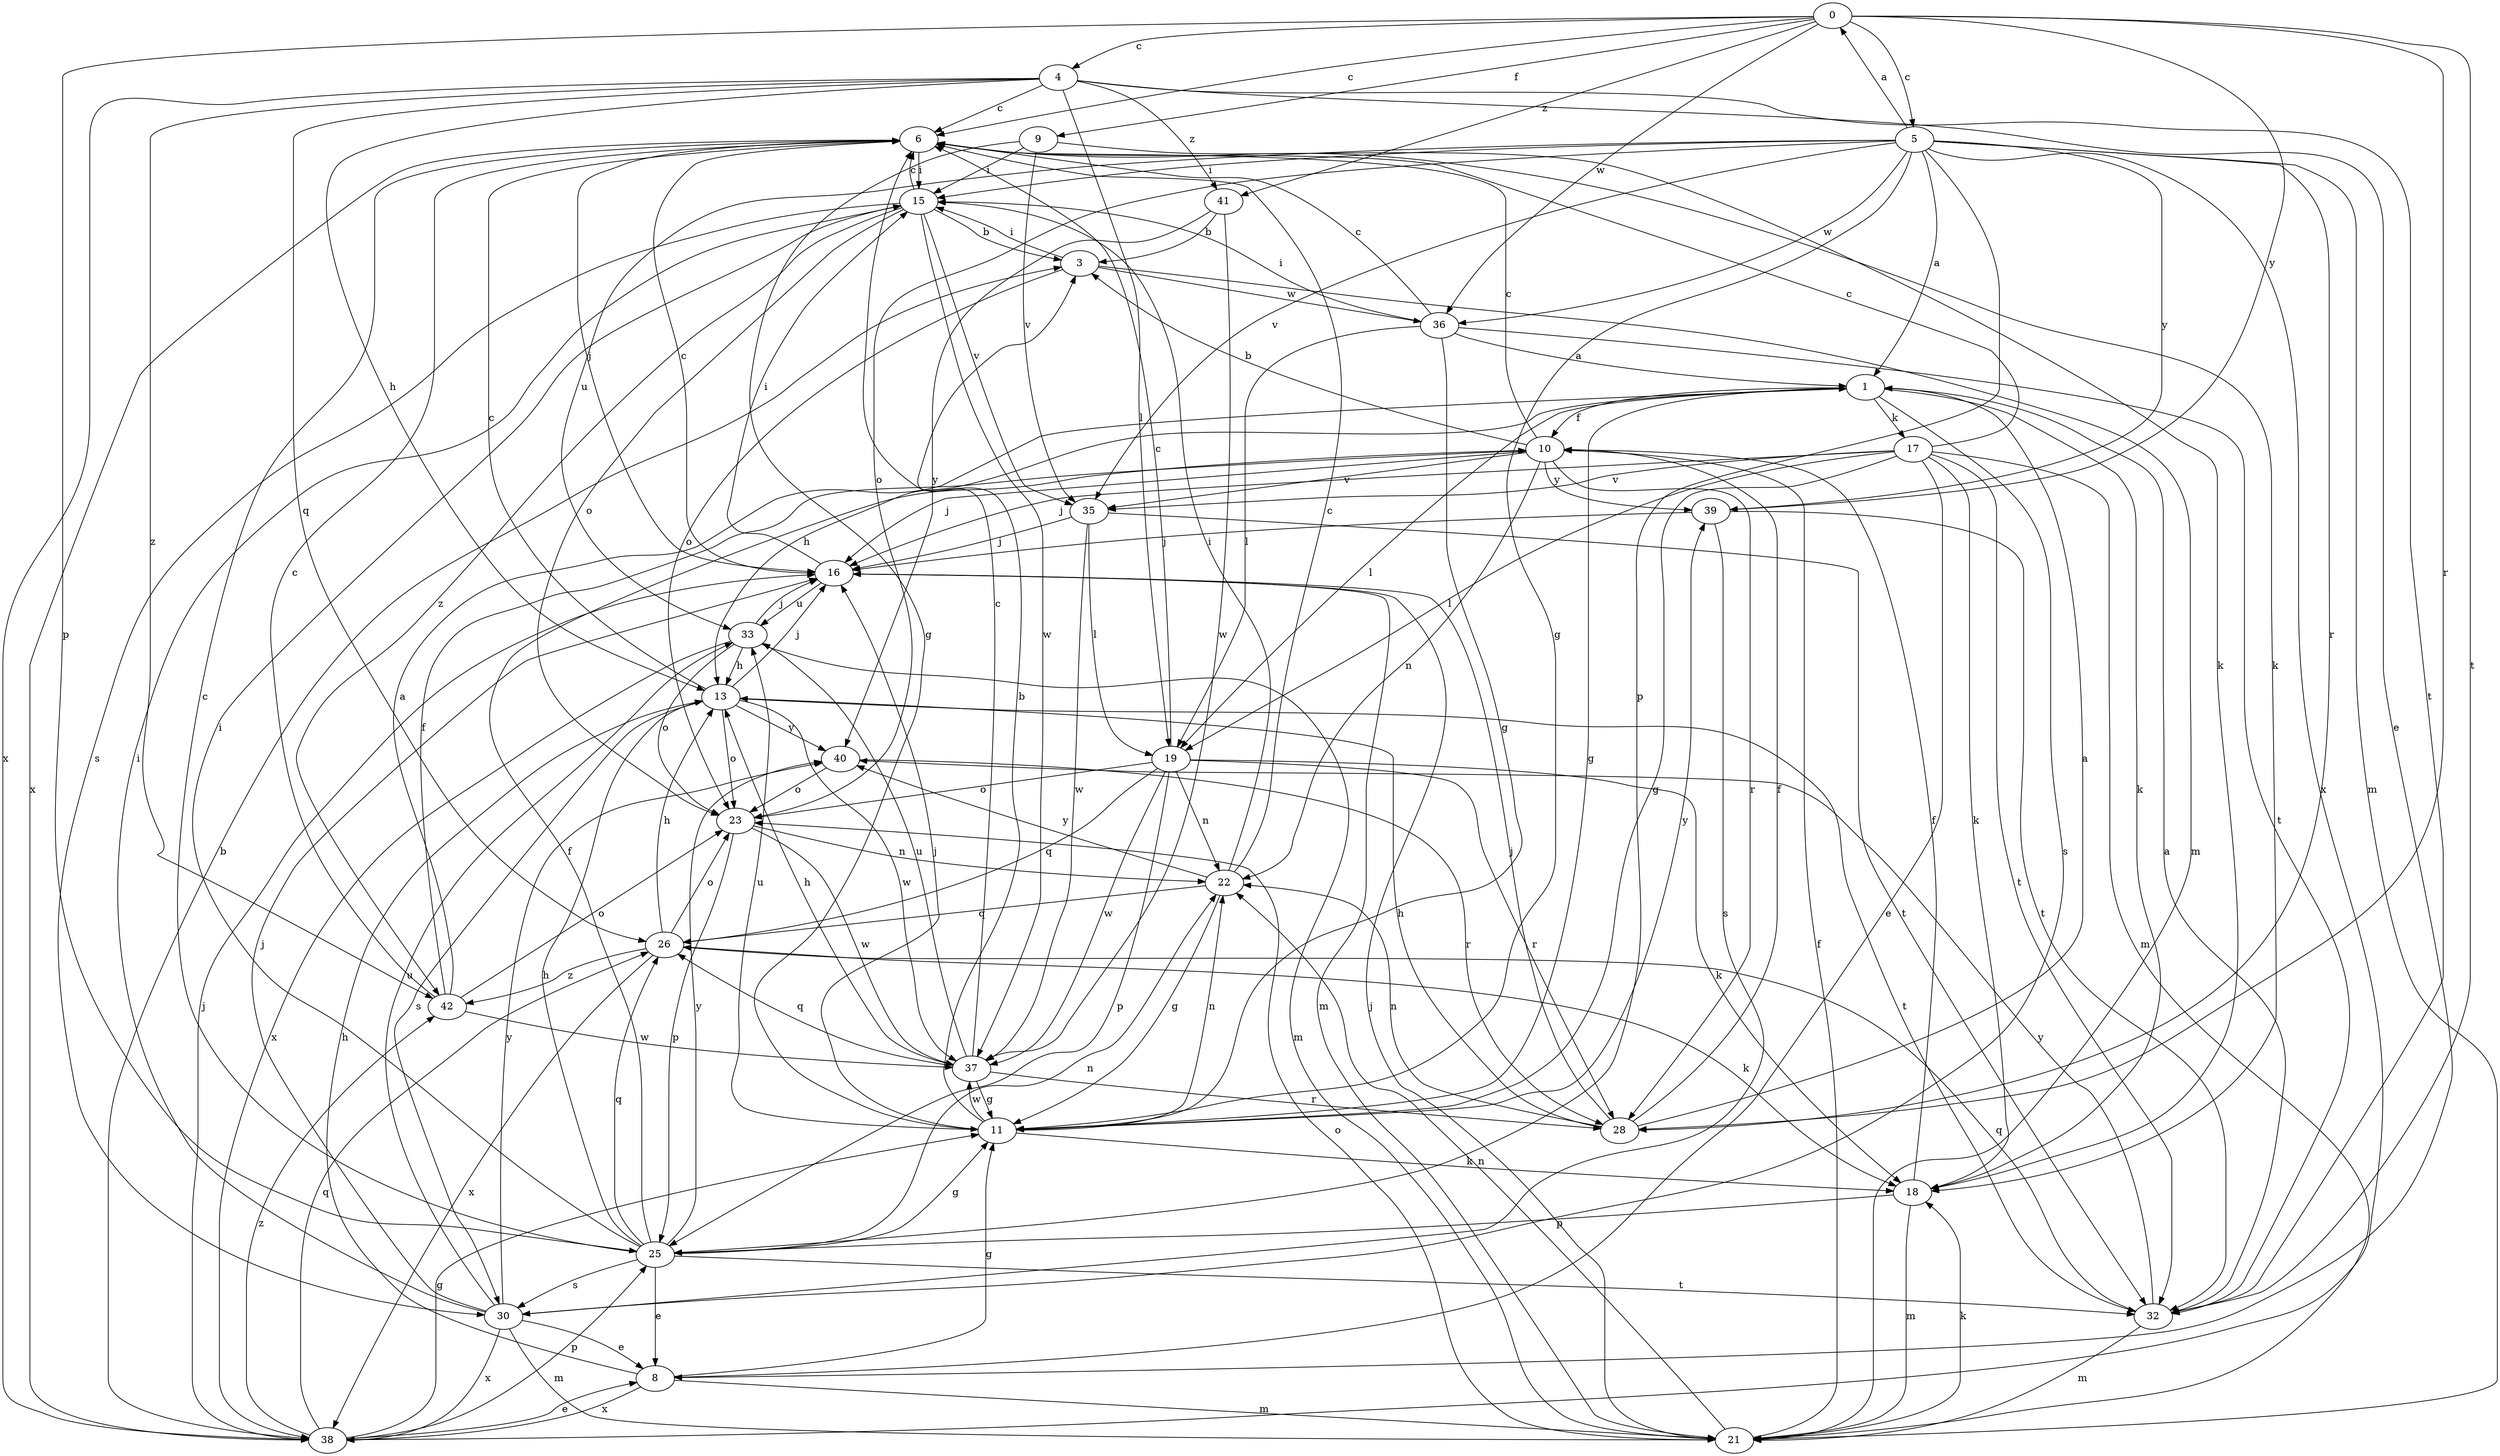 strict digraph  {
0;
1;
3;
4;
5;
6;
8;
9;
10;
11;
13;
15;
16;
17;
18;
19;
21;
22;
23;
25;
26;
28;
30;
32;
33;
35;
36;
37;
38;
39;
40;
41;
42;
0 -> 4  [label=c];
0 -> 5  [label=c];
0 -> 6  [label=c];
0 -> 9  [label=f];
0 -> 25  [label=p];
0 -> 28  [label=r];
0 -> 32  [label=t];
0 -> 36  [label=w];
0 -> 39  [label=y];
0 -> 41  [label=z];
1 -> 10  [label=f];
1 -> 11  [label=g];
1 -> 13  [label=h];
1 -> 17  [label=k];
1 -> 18  [label=k];
1 -> 19  [label=l];
1 -> 30  [label=s];
3 -> 15  [label=i];
3 -> 21  [label=m];
3 -> 23  [label=o];
3 -> 36  [label=w];
4 -> 6  [label=c];
4 -> 8  [label=e];
4 -> 13  [label=h];
4 -> 19  [label=l];
4 -> 26  [label=q];
4 -> 32  [label=t];
4 -> 38  [label=x];
4 -> 41  [label=z];
4 -> 42  [label=z];
5 -> 0  [label=a];
5 -> 1  [label=a];
5 -> 11  [label=g];
5 -> 15  [label=i];
5 -> 21  [label=m];
5 -> 23  [label=o];
5 -> 25  [label=p];
5 -> 28  [label=r];
5 -> 33  [label=u];
5 -> 35  [label=v];
5 -> 36  [label=w];
5 -> 38  [label=x];
5 -> 39  [label=y];
6 -> 15  [label=i];
6 -> 16  [label=j];
6 -> 18  [label=k];
6 -> 38  [label=x];
8 -> 11  [label=g];
8 -> 13  [label=h];
8 -> 21  [label=m];
8 -> 38  [label=x];
9 -> 11  [label=g];
9 -> 15  [label=i];
9 -> 18  [label=k];
9 -> 35  [label=v];
10 -> 3  [label=b];
10 -> 6  [label=c];
10 -> 16  [label=j];
10 -> 22  [label=n];
10 -> 28  [label=r];
10 -> 35  [label=v];
10 -> 39  [label=y];
11 -> 3  [label=b];
11 -> 16  [label=j];
11 -> 18  [label=k];
11 -> 22  [label=n];
11 -> 33  [label=u];
11 -> 37  [label=w];
11 -> 39  [label=y];
13 -> 6  [label=c];
13 -> 16  [label=j];
13 -> 23  [label=o];
13 -> 30  [label=s];
13 -> 32  [label=t];
13 -> 37  [label=w];
13 -> 40  [label=y];
15 -> 3  [label=b];
15 -> 6  [label=c];
15 -> 23  [label=o];
15 -> 30  [label=s];
15 -> 35  [label=v];
15 -> 37  [label=w];
15 -> 42  [label=z];
16 -> 6  [label=c];
16 -> 15  [label=i];
16 -> 21  [label=m];
16 -> 33  [label=u];
17 -> 6  [label=c];
17 -> 8  [label=e];
17 -> 11  [label=g];
17 -> 16  [label=j];
17 -> 18  [label=k];
17 -> 19  [label=l];
17 -> 21  [label=m];
17 -> 32  [label=t];
17 -> 35  [label=v];
18 -> 10  [label=f];
18 -> 21  [label=m];
18 -> 25  [label=p];
19 -> 6  [label=c];
19 -> 18  [label=k];
19 -> 22  [label=n];
19 -> 23  [label=o];
19 -> 25  [label=p];
19 -> 26  [label=q];
19 -> 28  [label=r];
19 -> 37  [label=w];
21 -> 10  [label=f];
21 -> 16  [label=j];
21 -> 18  [label=k];
21 -> 22  [label=n];
21 -> 23  [label=o];
22 -> 6  [label=c];
22 -> 11  [label=g];
22 -> 15  [label=i];
22 -> 26  [label=q];
22 -> 40  [label=y];
23 -> 22  [label=n];
23 -> 25  [label=p];
23 -> 37  [label=w];
25 -> 6  [label=c];
25 -> 8  [label=e];
25 -> 10  [label=f];
25 -> 11  [label=g];
25 -> 13  [label=h];
25 -> 15  [label=i];
25 -> 22  [label=n];
25 -> 26  [label=q];
25 -> 30  [label=s];
25 -> 32  [label=t];
25 -> 40  [label=y];
26 -> 13  [label=h];
26 -> 18  [label=k];
26 -> 23  [label=o];
26 -> 38  [label=x];
26 -> 42  [label=z];
28 -> 1  [label=a];
28 -> 10  [label=f];
28 -> 13  [label=h];
28 -> 16  [label=j];
28 -> 22  [label=n];
30 -> 8  [label=e];
30 -> 15  [label=i];
30 -> 16  [label=j];
30 -> 21  [label=m];
30 -> 33  [label=u];
30 -> 38  [label=x];
30 -> 40  [label=y];
32 -> 1  [label=a];
32 -> 21  [label=m];
32 -> 26  [label=q];
32 -> 40  [label=y];
33 -> 13  [label=h];
33 -> 16  [label=j];
33 -> 21  [label=m];
33 -> 23  [label=o];
33 -> 38  [label=x];
35 -> 16  [label=j];
35 -> 19  [label=l];
35 -> 32  [label=t];
35 -> 37  [label=w];
36 -> 1  [label=a];
36 -> 6  [label=c];
36 -> 11  [label=g];
36 -> 15  [label=i];
36 -> 19  [label=l];
36 -> 32  [label=t];
37 -> 6  [label=c];
37 -> 11  [label=g];
37 -> 13  [label=h];
37 -> 26  [label=q];
37 -> 28  [label=r];
37 -> 33  [label=u];
38 -> 3  [label=b];
38 -> 8  [label=e];
38 -> 11  [label=g];
38 -> 16  [label=j];
38 -> 25  [label=p];
38 -> 26  [label=q];
38 -> 42  [label=z];
39 -> 16  [label=j];
39 -> 30  [label=s];
39 -> 32  [label=t];
40 -> 23  [label=o];
40 -> 28  [label=r];
41 -> 3  [label=b];
41 -> 37  [label=w];
41 -> 40  [label=y];
42 -> 1  [label=a];
42 -> 6  [label=c];
42 -> 10  [label=f];
42 -> 23  [label=o];
42 -> 37  [label=w];
}
